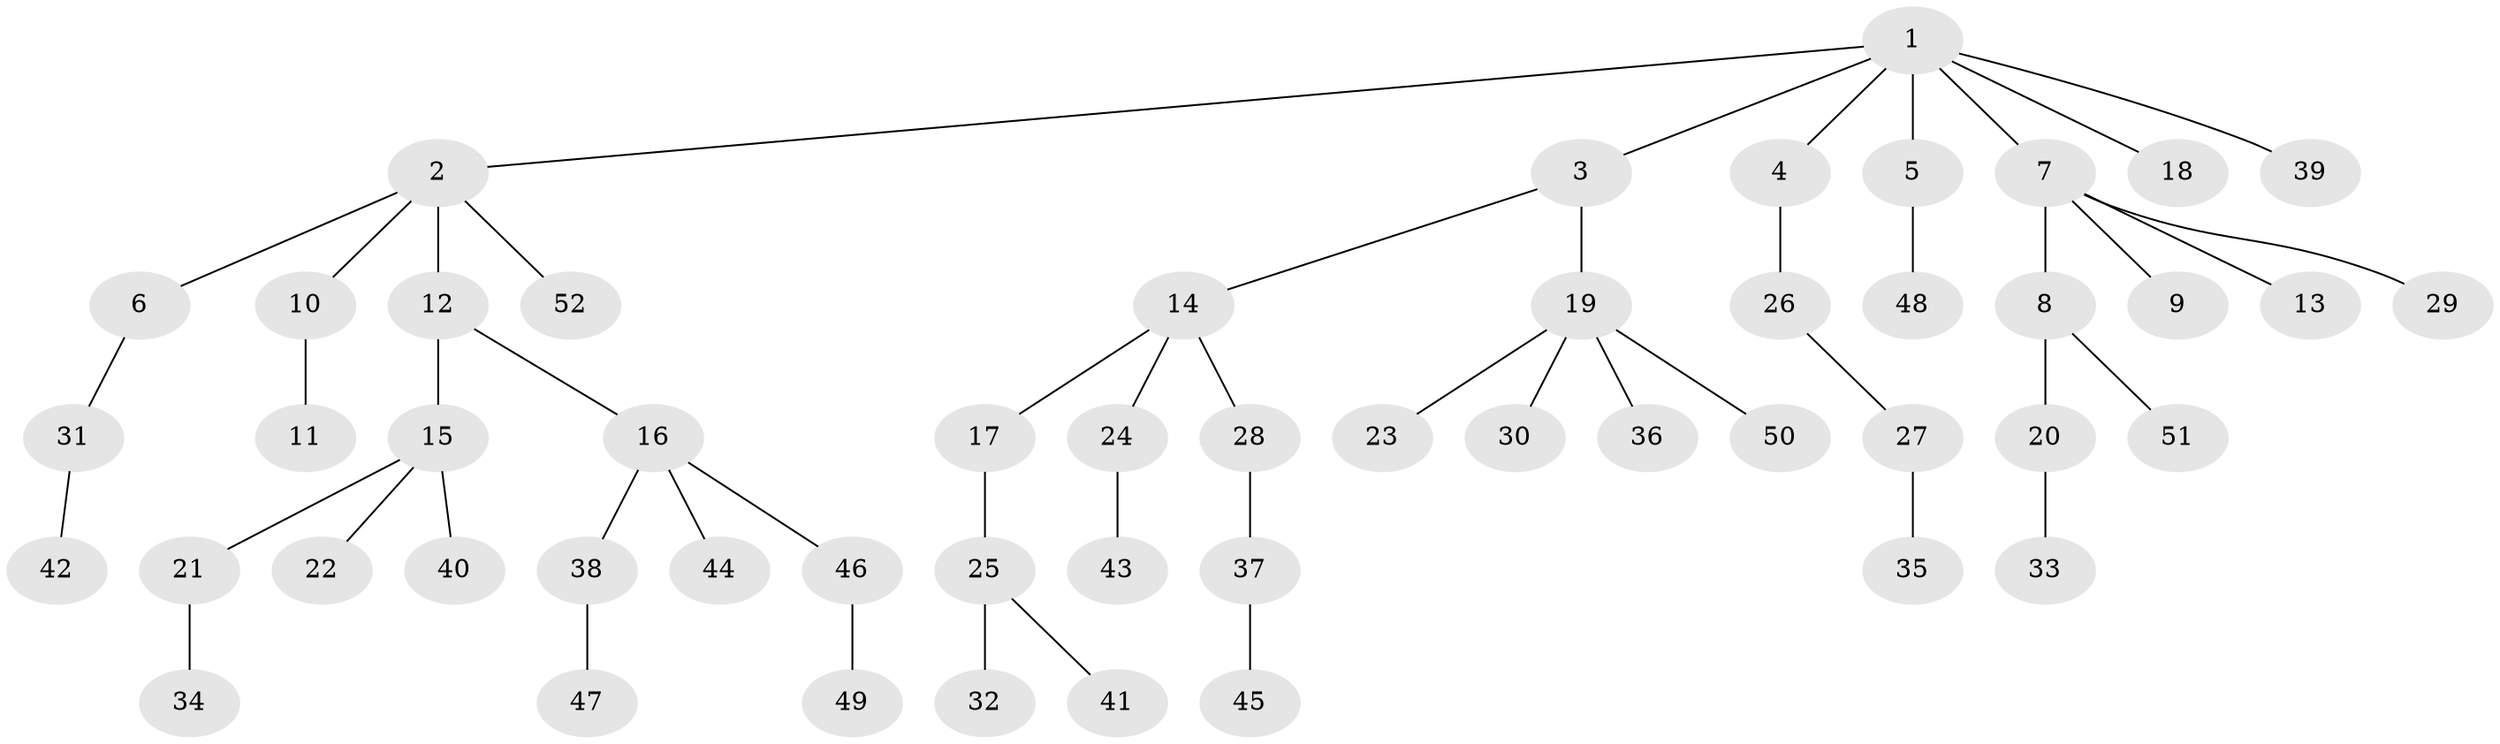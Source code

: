 // Generated by graph-tools (version 1.1) at 2025/50/03/09/25 03:50:15]
// undirected, 52 vertices, 51 edges
graph export_dot {
graph [start="1"]
  node [color=gray90,style=filled];
  1;
  2;
  3;
  4;
  5;
  6;
  7;
  8;
  9;
  10;
  11;
  12;
  13;
  14;
  15;
  16;
  17;
  18;
  19;
  20;
  21;
  22;
  23;
  24;
  25;
  26;
  27;
  28;
  29;
  30;
  31;
  32;
  33;
  34;
  35;
  36;
  37;
  38;
  39;
  40;
  41;
  42;
  43;
  44;
  45;
  46;
  47;
  48;
  49;
  50;
  51;
  52;
  1 -- 2;
  1 -- 3;
  1 -- 4;
  1 -- 5;
  1 -- 7;
  1 -- 18;
  1 -- 39;
  2 -- 6;
  2 -- 10;
  2 -- 12;
  2 -- 52;
  3 -- 14;
  3 -- 19;
  4 -- 26;
  5 -- 48;
  6 -- 31;
  7 -- 8;
  7 -- 9;
  7 -- 13;
  7 -- 29;
  8 -- 20;
  8 -- 51;
  10 -- 11;
  12 -- 15;
  12 -- 16;
  14 -- 17;
  14 -- 24;
  14 -- 28;
  15 -- 21;
  15 -- 22;
  15 -- 40;
  16 -- 38;
  16 -- 44;
  16 -- 46;
  17 -- 25;
  19 -- 23;
  19 -- 30;
  19 -- 36;
  19 -- 50;
  20 -- 33;
  21 -- 34;
  24 -- 43;
  25 -- 32;
  25 -- 41;
  26 -- 27;
  27 -- 35;
  28 -- 37;
  31 -- 42;
  37 -- 45;
  38 -- 47;
  46 -- 49;
}
